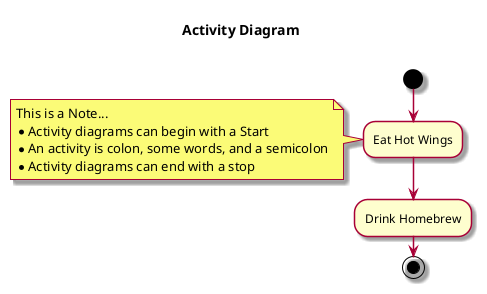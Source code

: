 @startuml Activity - Activity Diagram

skin rose

title Activity Diagram \n

start

:Eat Hot Wings;

note left
    This is a Note...
    * Activity diagrams can begin with a Start
    * An activity is colon, some words, and a semicolon
    * Activity diagrams can end with a stop
end note

:Drink Homebrew;

stop

@enduml